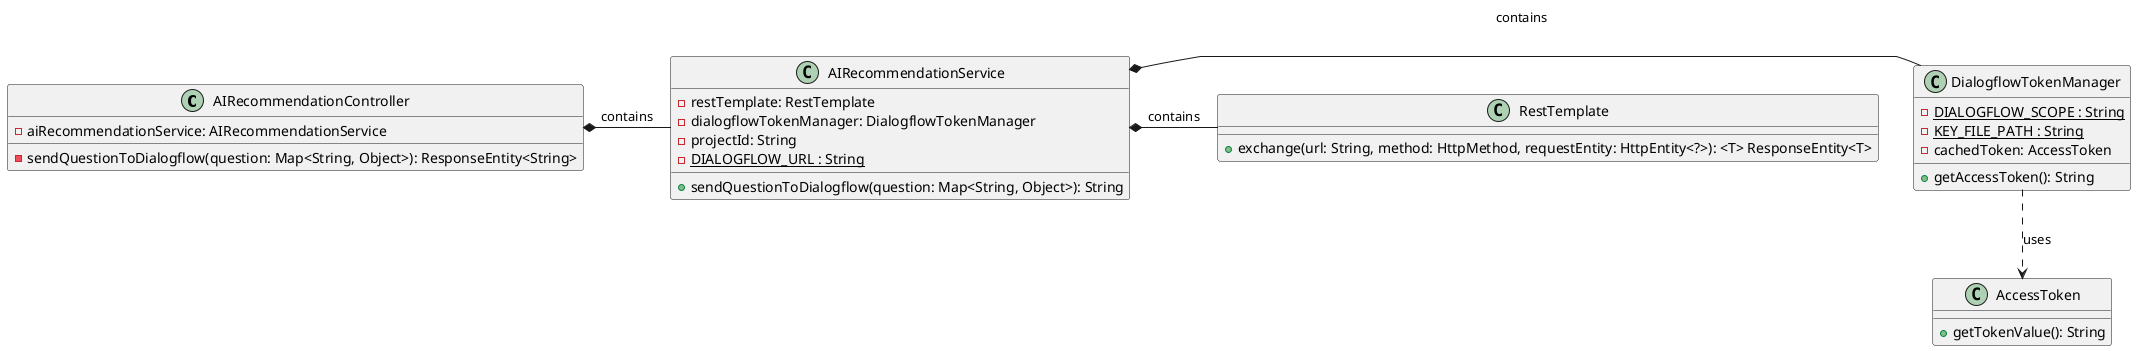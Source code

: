 @startuml
class AIRecommendationController {
    -aiRecommendationService: AIRecommendationService
    -sendQuestionToDialogflow(question: Map<String, Object>): ResponseEntity<String>
}

class AIRecommendationService {
    -restTemplate: RestTemplate
    -dialogflowTokenManager: DialogflowTokenManager
    -projectId: String
    -{static} DIALOGFLOW_URL : String
    +sendQuestionToDialogflow(question: Map<String, Object>): String
}

class DialogflowTokenManager{
     -{static} DIALOGFLOW_SCOPE : String
     -{static} KEY_FILE_PATH : String
     -cachedToken: AccessToken
     +getAccessToken(): String
}

class RestTemplate {
    +exchange(url: String, method: HttpMethod, requestEntity: HttpEntity<?>): <T> ResponseEntity<T>
}

class AccessToken {
    +getTokenValue(): String
}

AIRecommendationController *- AIRecommendationService: contains
AIRecommendationService *- RestTemplate: contains
AIRecommendationService *- DialogflowTokenManager: contains
AccessToken <.up. DialogflowTokenManager: uses
@enduml